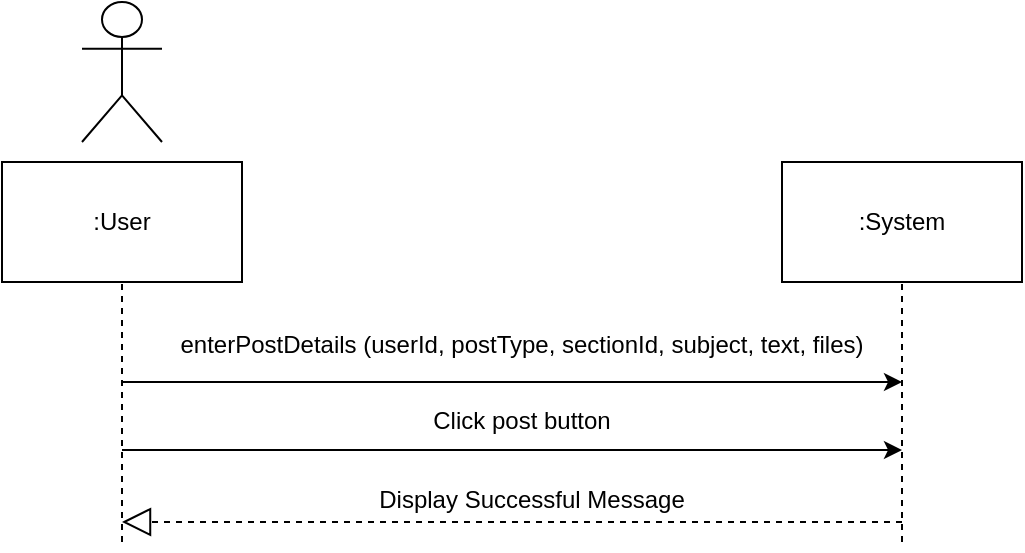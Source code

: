 <mxfile version="10.6.9" type="google"><diagram id="O4XtZKGVIFsuA0rYh8ol" name="Page-1"><mxGraphModel dx="840" dy="452" grid="1" gridSize="10" guides="1" tooltips="1" connect="1" arrows="1" fold="1" page="1" pageScale="1" pageWidth="850" pageHeight="1100" math="0" shadow="0"><root><mxCell id="0"/><mxCell id="1" parent="0"/><mxCell id="NQ5Ij8hsA_pr_MzC4xiN-1" value="" style="endArrow=none;dashed=1;html=1;entryX=0.5;entryY=1;entryDx=0;entryDy=0;" parent="1" target="NQ5Ij8hsA_pr_MzC4xiN-3" edge="1"><mxGeometry width="50" height="50" relative="1" as="geometry"><mxPoint x="260" y="300" as="sourcePoint"/><mxPoint x="259.5" y="160" as="targetPoint"/></mxGeometry></mxCell><mxCell id="NQ5Ij8hsA_pr_MzC4xiN-2" value="Actor" style="shape=umlActor;verticalLabelPosition=bottom;labelBackgroundColor=#ffffff;verticalAlign=top;html=1;outlineConnect=0;noLabel=1;" parent="1" vertex="1"><mxGeometry x="240" y="30" width="40" height="70" as="geometry"/></mxCell><mxCell id="NQ5Ij8hsA_pr_MzC4xiN-3" value=":User" style="rounded=0;whiteSpace=wrap;html=1;" parent="1" vertex="1"><mxGeometry x="200" y="110" width="120" height="60" as="geometry"/></mxCell><mxCell id="NQ5Ij8hsA_pr_MzC4xiN-4" value=":System" style="rounded=0;whiteSpace=wrap;html=1;" parent="1" vertex="1"><mxGeometry x="590" y="110" width="120" height="60" as="geometry"/></mxCell><mxCell id="NQ5Ij8hsA_pr_MzC4xiN-5" value="" style="endArrow=none;dashed=1;html=1;entryX=0.5;entryY=1;entryDx=0;entryDy=0;" parent="1" target="NQ5Ij8hsA_pr_MzC4xiN-4" edge="1"><mxGeometry width="50" height="50" relative="1" as="geometry"><mxPoint x="650" y="300" as="sourcePoint"/><mxPoint x="690" y="180" as="targetPoint"/></mxGeometry></mxCell><mxCell id="NQ5Ij8hsA_pr_MzC4xiN-6" value="" style="endArrow=block;dashed=1;endFill=0;endSize=12;html=1;" parent="1" edge="1"><mxGeometry width="160" relative="1" as="geometry"><mxPoint x="650" y="290" as="sourcePoint"/><mxPoint x="260" y="290" as="targetPoint"/></mxGeometry></mxCell><mxCell id="NQ5Ij8hsA_pr_MzC4xiN-7" value="Display Successful Message&#10;" style="text;align=center;fontStyle=0;verticalAlign=middle;spacingLeft=3;spacingRight=3;strokeColor=none;rotatable=0;points=[[0,0.5],[1,0.5]];portConstraint=eastwest;fontSize=12;" parent="1" vertex="1"><mxGeometry x="425" y="280" width="80" height="10" as="geometry"/></mxCell><mxCell id="NQ5Ij8hsA_pr_MzC4xiN-8" value="" style="endArrow=classic;html=1;fontSize=12;" parent="1" edge="1"><mxGeometry width="50" height="50" relative="1" as="geometry"><mxPoint x="260" y="220" as="sourcePoint"/><mxPoint x="650" y="220" as="targetPoint"/></mxGeometry></mxCell><mxCell id="NQ5Ij8hsA_pr_MzC4xiN-9" value="enterPostDetails (userId, postType, sectionId, subject, text, files)" style="text;align=center;fontStyle=0;verticalAlign=middle;spacingLeft=3;spacingRight=3;strokeColor=none;rotatable=0;points=[[0,0.5],[1,0.5]];portConstraint=eastwest;fontSize=12;" parent="1" vertex="1"><mxGeometry x="420" y="200" width="80" as="geometry"/></mxCell><mxCell id="NQ5Ij8hsA_pr_MzC4xiN-10" value="" style="endArrow=classic;html=1;fontSize=12;" parent="1" edge="1"><mxGeometry width="50" height="50" relative="1" as="geometry"><mxPoint x="260" y="254" as="sourcePoint"/><mxPoint x="650" y="254" as="targetPoint"/></mxGeometry></mxCell><mxCell id="NQ5Ij8hsA_pr_MzC4xiN-11" value="Click post button" style="text;align=center;fontStyle=0;verticalAlign=middle;spacingLeft=3;spacingRight=3;strokeColor=none;rotatable=0;points=[[0,0.5],[1,0.5]];portConstraint=eastwest;fontSize=12;" parent="1" vertex="1"><mxGeometry x="420" y="238" width="80" as="geometry"/></mxCell></root></mxGraphModel></diagram></mxfile>